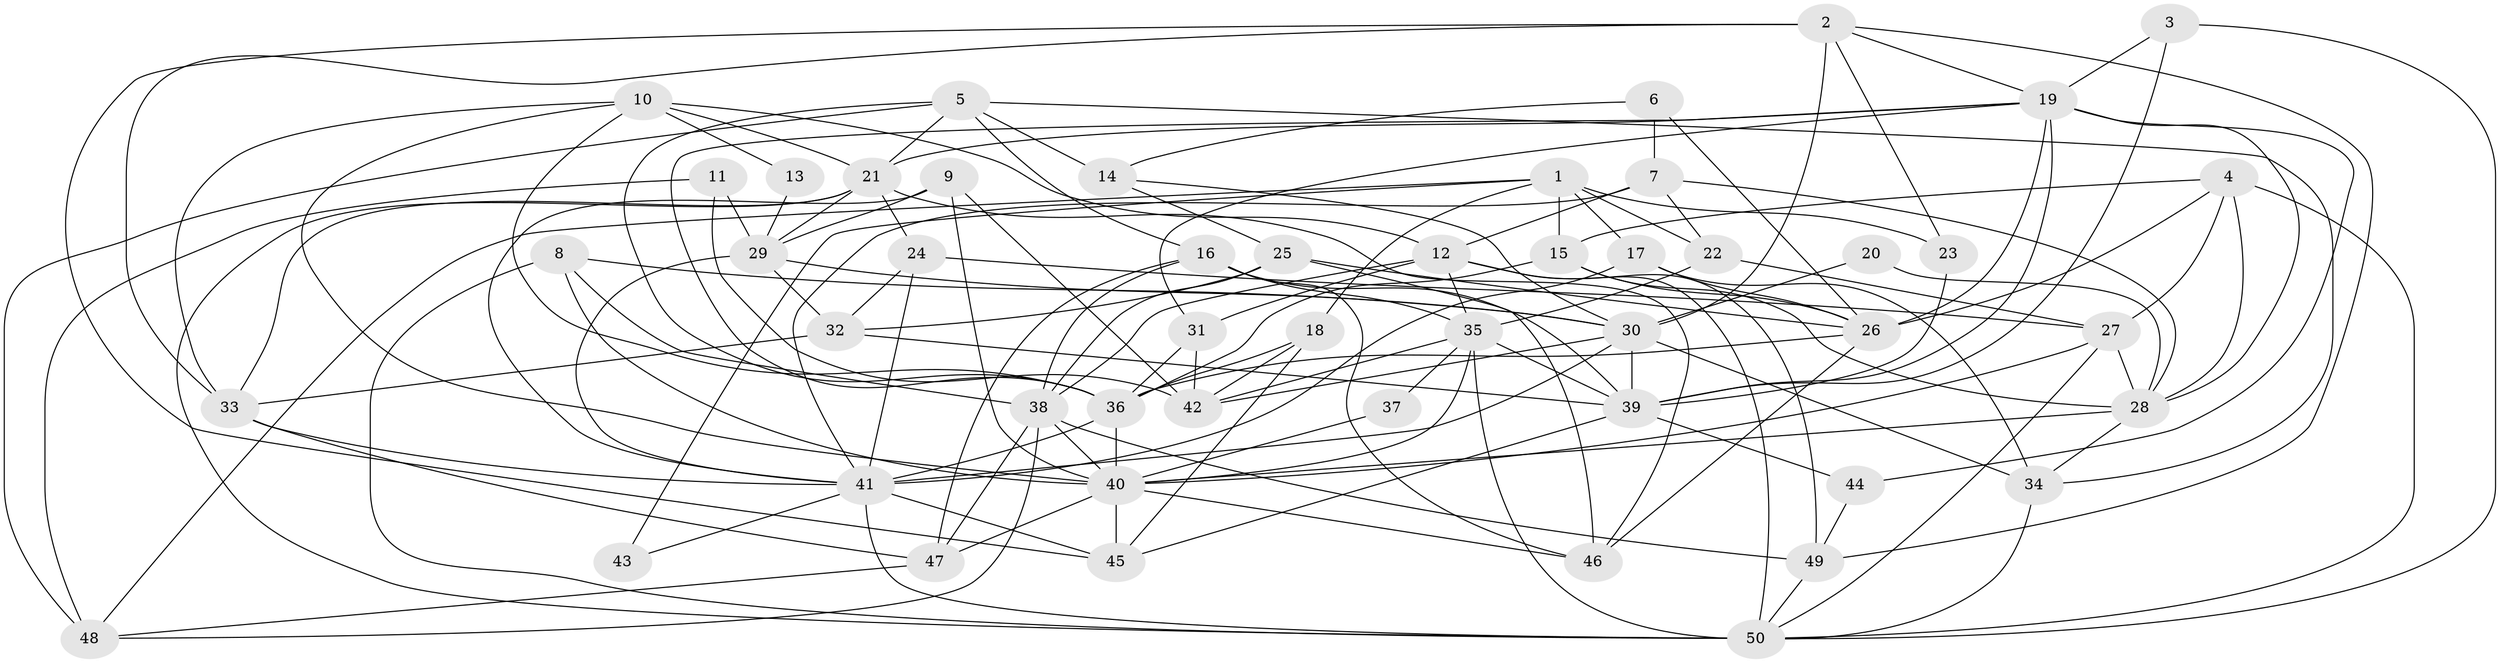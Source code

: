 // original degree distribution, {4: 0.33, 3: 0.32, 6: 0.07, 2: 0.08, 5: 0.15, 7: 0.03, 9: 0.02}
// Generated by graph-tools (version 1.1) at 2025/50/03/09/25 03:50:06]
// undirected, 50 vertices, 141 edges
graph export_dot {
graph [start="1"]
  node [color=gray90,style=filled];
  1;
  2;
  3;
  4;
  5;
  6;
  7;
  8;
  9;
  10;
  11;
  12;
  13;
  14;
  15;
  16;
  17;
  18;
  19;
  20;
  21;
  22;
  23;
  24;
  25;
  26;
  27;
  28;
  29;
  30;
  31;
  32;
  33;
  34;
  35;
  36;
  37;
  38;
  39;
  40;
  41;
  42;
  43;
  44;
  45;
  46;
  47;
  48;
  49;
  50;
  1 -- 15 [weight=1.0];
  1 -- 17 [weight=1.0];
  1 -- 18 [weight=1.0];
  1 -- 22 [weight=1.0];
  1 -- 23 [weight=1.0];
  1 -- 43 [weight=1.0];
  1 -- 48 [weight=1.0];
  2 -- 19 [weight=1.0];
  2 -- 23 [weight=1.0];
  2 -- 30 [weight=1.0];
  2 -- 33 [weight=1.0];
  2 -- 45 [weight=1.0];
  2 -- 49 [weight=1.0];
  3 -- 19 [weight=1.0];
  3 -- 39 [weight=1.0];
  3 -- 50 [weight=1.0];
  4 -- 15 [weight=1.0];
  4 -- 26 [weight=1.0];
  4 -- 27 [weight=1.0];
  4 -- 28 [weight=1.0];
  4 -- 50 [weight=1.0];
  5 -- 14 [weight=1.0];
  5 -- 16 [weight=1.0];
  5 -- 21 [weight=1.0];
  5 -- 34 [weight=1.0];
  5 -- 36 [weight=1.0];
  5 -- 48 [weight=1.0];
  6 -- 7 [weight=1.0];
  6 -- 14 [weight=1.0];
  6 -- 26 [weight=1.0];
  7 -- 12 [weight=1.0];
  7 -- 22 [weight=1.0];
  7 -- 28 [weight=1.0];
  7 -- 41 [weight=1.0];
  8 -- 30 [weight=1.0];
  8 -- 38 [weight=1.0];
  8 -- 40 [weight=1.0];
  8 -- 50 [weight=1.0];
  9 -- 29 [weight=1.0];
  9 -- 40 [weight=1.0];
  9 -- 41 [weight=1.0];
  9 -- 42 [weight=1.0];
  10 -- 12 [weight=1.0];
  10 -- 13 [weight=1.0];
  10 -- 21 [weight=1.0];
  10 -- 33 [weight=1.0];
  10 -- 36 [weight=1.0];
  10 -- 40 [weight=1.0];
  11 -- 29 [weight=1.0];
  11 -- 42 [weight=1.0];
  11 -- 48 [weight=1.0];
  12 -- 31 [weight=1.0];
  12 -- 35 [weight=1.0];
  12 -- 38 [weight=1.0];
  12 -- 49 [weight=1.0];
  12 -- 50 [weight=1.0];
  13 -- 29 [weight=1.0];
  14 -- 25 [weight=1.0];
  14 -- 30 [weight=1.0];
  15 -- 26 [weight=1.0];
  15 -- 28 [weight=1.0];
  15 -- 36 [weight=1.0];
  16 -- 35 [weight=1.0];
  16 -- 38 [weight=1.0];
  16 -- 39 [weight=1.0];
  16 -- 46 [weight=1.0];
  16 -- 47 [weight=1.0];
  17 -- 26 [weight=1.0];
  17 -- 34 [weight=1.0];
  17 -- 41 [weight=1.0];
  18 -- 36 [weight=1.0];
  18 -- 42 [weight=1.0];
  18 -- 45 [weight=1.0];
  19 -- 21 [weight=1.0];
  19 -- 26 [weight=1.0];
  19 -- 28 [weight=1.0];
  19 -- 31 [weight=1.0];
  19 -- 36 [weight=1.0];
  19 -- 39 [weight=1.0];
  19 -- 44 [weight=1.0];
  20 -- 28 [weight=1.0];
  20 -- 30 [weight=1.0];
  21 -- 24 [weight=1.0];
  21 -- 29 [weight=1.0];
  21 -- 33 [weight=1.0];
  21 -- 46 [weight=1.0];
  21 -- 50 [weight=1.0];
  22 -- 27 [weight=1.0];
  22 -- 35 [weight=1.0];
  23 -- 39 [weight=1.0];
  24 -- 27 [weight=1.0];
  24 -- 32 [weight=1.0];
  24 -- 41 [weight=1.0];
  25 -- 26 [weight=1.0];
  25 -- 32 [weight=1.0];
  25 -- 38 [weight=1.0];
  25 -- 46 [weight=1.0];
  26 -- 36 [weight=1.0];
  26 -- 46 [weight=1.0];
  27 -- 28 [weight=1.0];
  27 -- 40 [weight=1.0];
  27 -- 50 [weight=1.0];
  28 -- 34 [weight=1.0];
  28 -- 40 [weight=1.0];
  29 -- 30 [weight=1.0];
  29 -- 32 [weight=1.0];
  29 -- 41 [weight=1.0];
  30 -- 34 [weight=1.0];
  30 -- 39 [weight=1.0];
  30 -- 41 [weight=1.0];
  30 -- 42 [weight=1.0];
  31 -- 36 [weight=1.0];
  31 -- 42 [weight=1.0];
  32 -- 33 [weight=1.0];
  32 -- 39 [weight=1.0];
  33 -- 41 [weight=1.0];
  33 -- 47 [weight=1.0];
  34 -- 50 [weight=1.0];
  35 -- 37 [weight=2.0];
  35 -- 39 [weight=1.0];
  35 -- 40 [weight=1.0];
  35 -- 42 [weight=2.0];
  35 -- 50 [weight=2.0];
  36 -- 40 [weight=1.0];
  36 -- 41 [weight=2.0];
  37 -- 40 [weight=1.0];
  38 -- 40 [weight=1.0];
  38 -- 47 [weight=1.0];
  38 -- 48 [weight=1.0];
  38 -- 49 [weight=1.0];
  39 -- 44 [weight=1.0];
  39 -- 45 [weight=1.0];
  40 -- 45 [weight=2.0];
  40 -- 46 [weight=1.0];
  40 -- 47 [weight=1.0];
  41 -- 43 [weight=1.0];
  41 -- 45 [weight=1.0];
  41 -- 50 [weight=1.0];
  44 -- 49 [weight=1.0];
  47 -- 48 [weight=1.0];
  49 -- 50 [weight=1.0];
}
